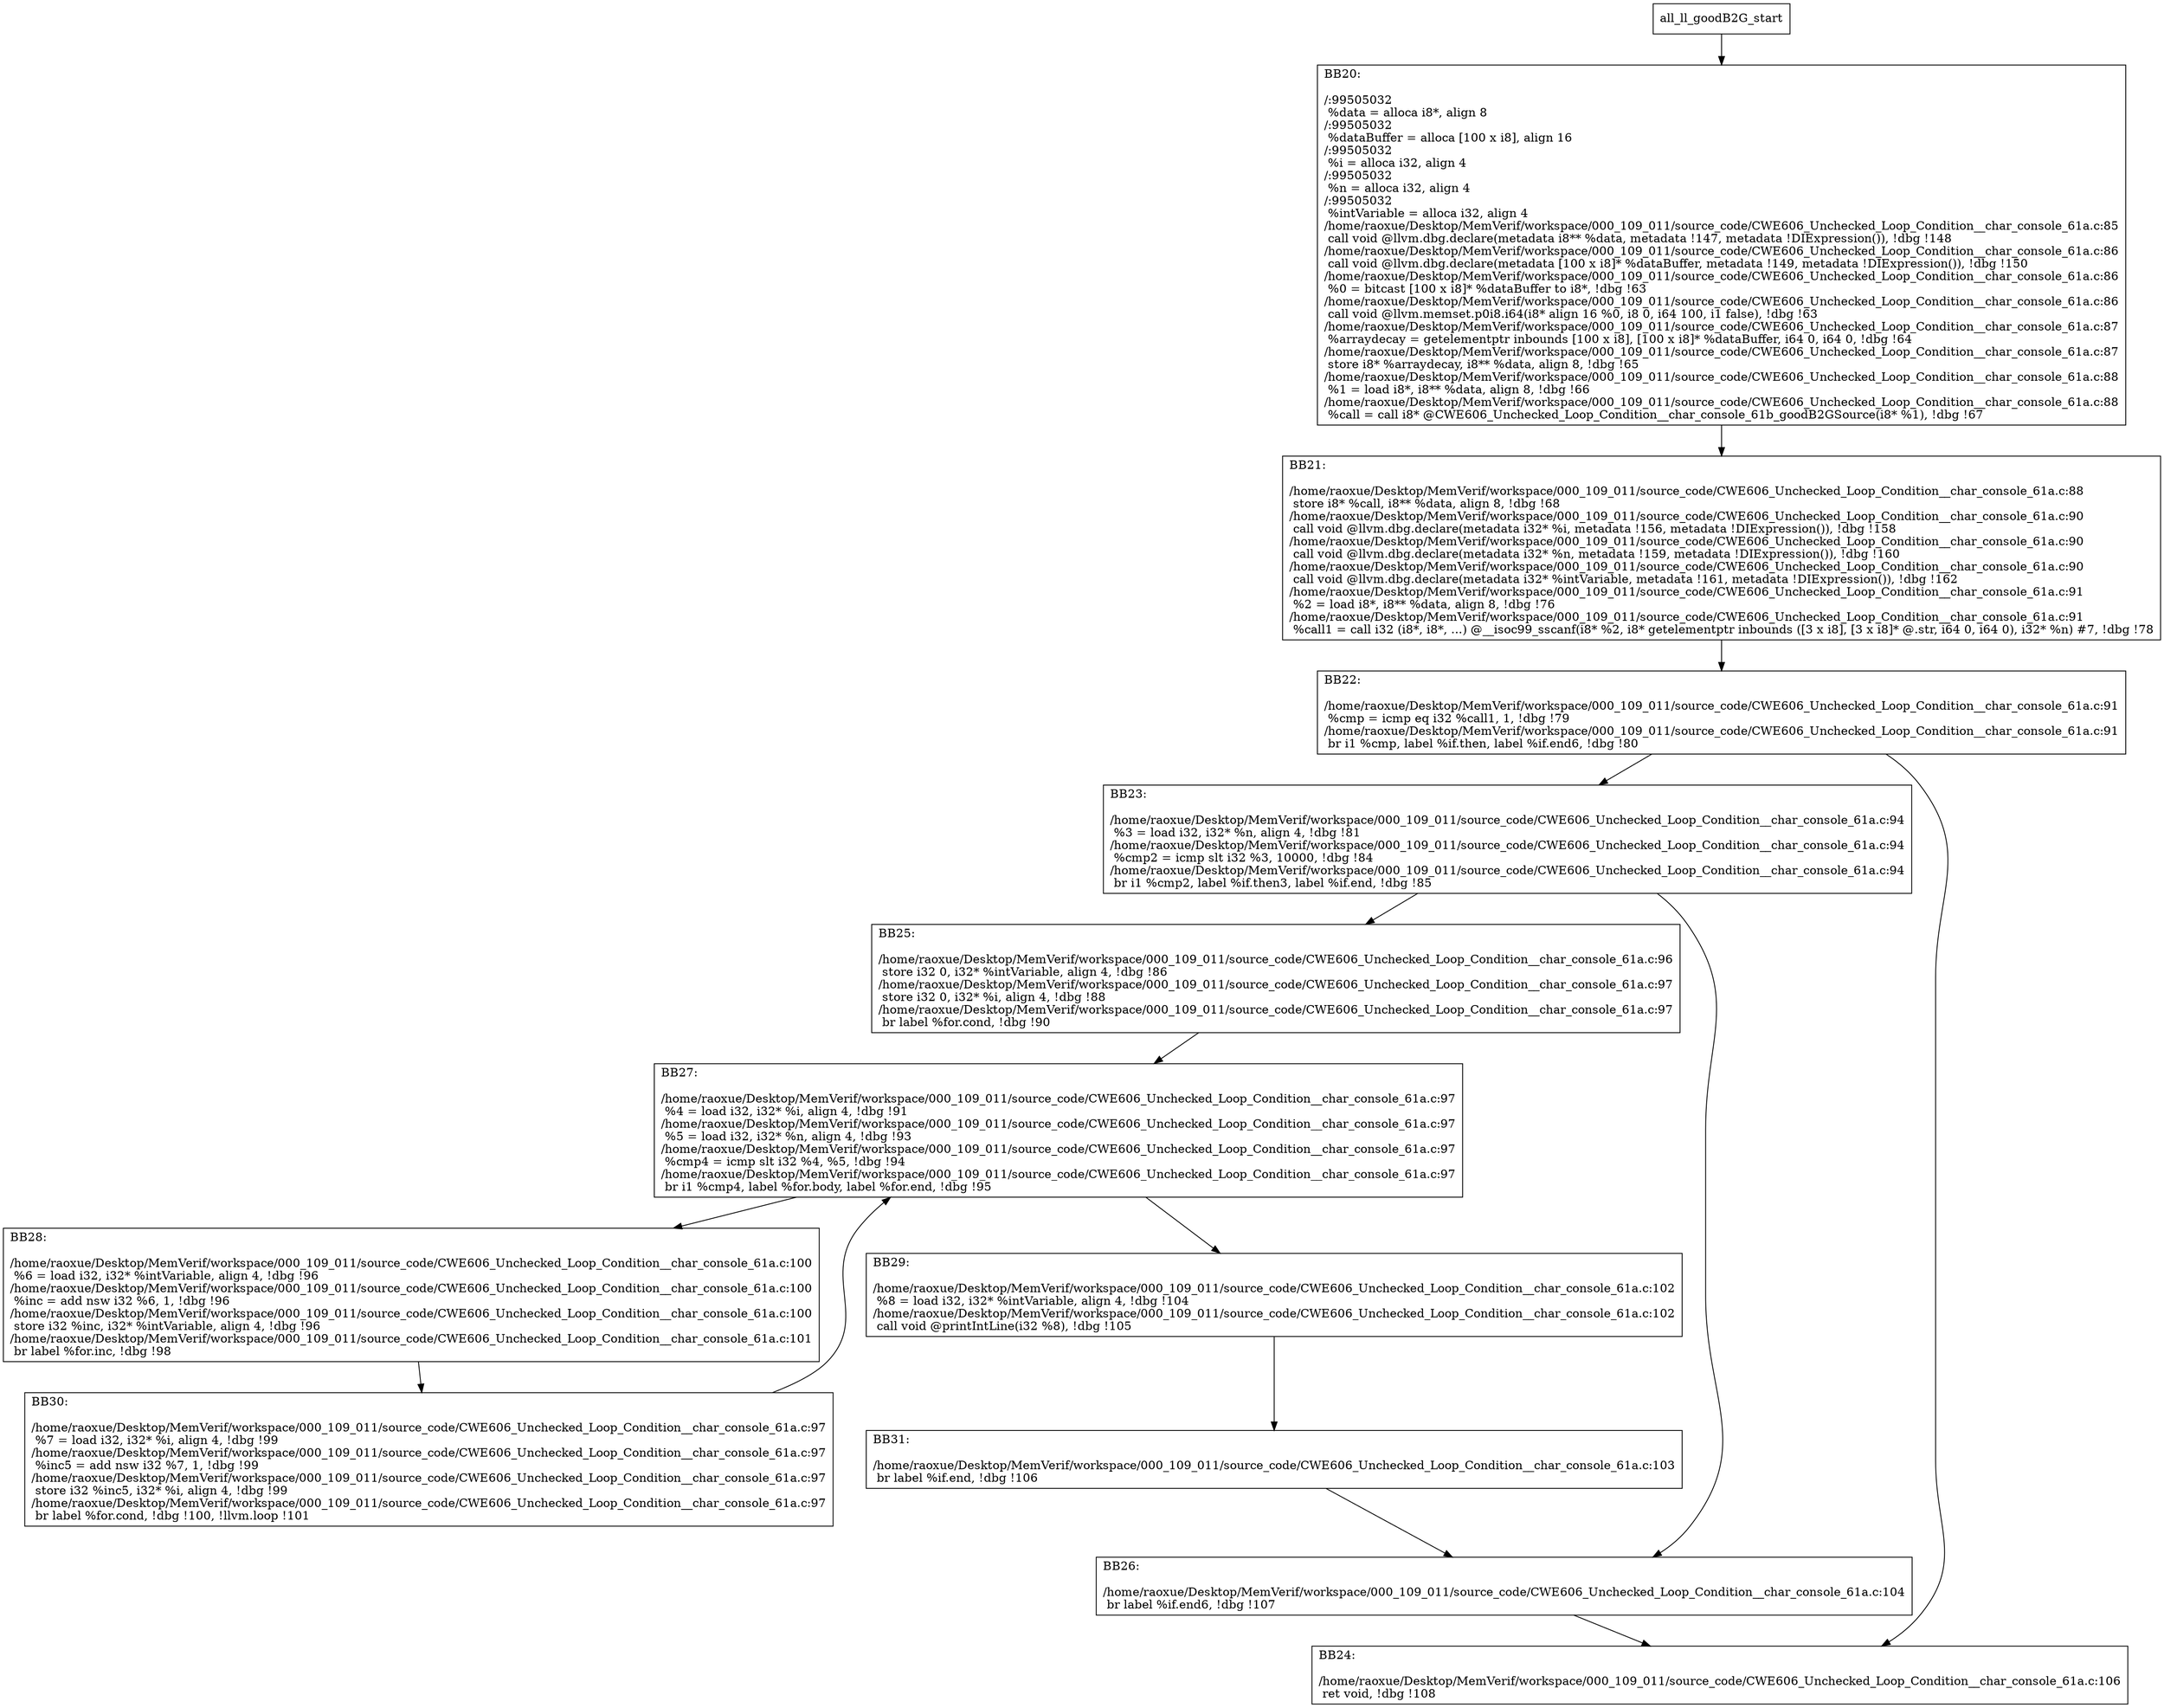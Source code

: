 digraph "CFG for'all_ll_goodB2G' function" {
	BBall_ll_goodB2G_start[shape=record,label="{all_ll_goodB2G_start}"];
	BBall_ll_goodB2G_start-> all_ll_goodB2GBB20;
	all_ll_goodB2GBB20 [shape=record, label="{BB20:\l\l/:99505032\l
  %data = alloca i8*, align 8\l
/:99505032\l
  %dataBuffer = alloca [100 x i8], align 16\l
/:99505032\l
  %i = alloca i32, align 4\l
/:99505032\l
  %n = alloca i32, align 4\l
/:99505032\l
  %intVariable = alloca i32, align 4\l
/home/raoxue/Desktop/MemVerif/workspace/000_109_011/source_code/CWE606_Unchecked_Loop_Condition__char_console_61a.c:85\l
  call void @llvm.dbg.declare(metadata i8** %data, metadata !147, metadata !DIExpression()), !dbg !148\l
/home/raoxue/Desktop/MemVerif/workspace/000_109_011/source_code/CWE606_Unchecked_Loop_Condition__char_console_61a.c:86\l
  call void @llvm.dbg.declare(metadata [100 x i8]* %dataBuffer, metadata !149, metadata !DIExpression()), !dbg !150\l
/home/raoxue/Desktop/MemVerif/workspace/000_109_011/source_code/CWE606_Unchecked_Loop_Condition__char_console_61a.c:86\l
  %0 = bitcast [100 x i8]* %dataBuffer to i8*, !dbg !63\l
/home/raoxue/Desktop/MemVerif/workspace/000_109_011/source_code/CWE606_Unchecked_Loop_Condition__char_console_61a.c:86\l
  call void @llvm.memset.p0i8.i64(i8* align 16 %0, i8 0, i64 100, i1 false), !dbg !63\l
/home/raoxue/Desktop/MemVerif/workspace/000_109_011/source_code/CWE606_Unchecked_Loop_Condition__char_console_61a.c:87\l
  %arraydecay = getelementptr inbounds [100 x i8], [100 x i8]* %dataBuffer, i64 0, i64 0, !dbg !64\l
/home/raoxue/Desktop/MemVerif/workspace/000_109_011/source_code/CWE606_Unchecked_Loop_Condition__char_console_61a.c:87\l
  store i8* %arraydecay, i8** %data, align 8, !dbg !65\l
/home/raoxue/Desktop/MemVerif/workspace/000_109_011/source_code/CWE606_Unchecked_Loop_Condition__char_console_61a.c:88\l
  %1 = load i8*, i8** %data, align 8, !dbg !66\l
/home/raoxue/Desktop/MemVerif/workspace/000_109_011/source_code/CWE606_Unchecked_Loop_Condition__char_console_61a.c:88\l
  %call = call i8* @CWE606_Unchecked_Loop_Condition__char_console_61b_goodB2GSource(i8* %1), !dbg !67\l
}"];
	all_ll_goodB2GBB20-> all_ll_goodB2GBB21;
	all_ll_goodB2GBB21 [shape=record, label="{BB21:\l\l/home/raoxue/Desktop/MemVerif/workspace/000_109_011/source_code/CWE606_Unchecked_Loop_Condition__char_console_61a.c:88\l
  store i8* %call, i8** %data, align 8, !dbg !68\l
/home/raoxue/Desktop/MemVerif/workspace/000_109_011/source_code/CWE606_Unchecked_Loop_Condition__char_console_61a.c:90\l
  call void @llvm.dbg.declare(metadata i32* %i, metadata !156, metadata !DIExpression()), !dbg !158\l
/home/raoxue/Desktop/MemVerif/workspace/000_109_011/source_code/CWE606_Unchecked_Loop_Condition__char_console_61a.c:90\l
  call void @llvm.dbg.declare(metadata i32* %n, metadata !159, metadata !DIExpression()), !dbg !160\l
/home/raoxue/Desktop/MemVerif/workspace/000_109_011/source_code/CWE606_Unchecked_Loop_Condition__char_console_61a.c:90\l
  call void @llvm.dbg.declare(metadata i32* %intVariable, metadata !161, metadata !DIExpression()), !dbg !162\l
/home/raoxue/Desktop/MemVerif/workspace/000_109_011/source_code/CWE606_Unchecked_Loop_Condition__char_console_61a.c:91\l
  %2 = load i8*, i8** %data, align 8, !dbg !76\l
/home/raoxue/Desktop/MemVerif/workspace/000_109_011/source_code/CWE606_Unchecked_Loop_Condition__char_console_61a.c:91\l
  %call1 = call i32 (i8*, i8*, ...) @__isoc99_sscanf(i8* %2, i8* getelementptr inbounds ([3 x i8], [3 x i8]* @.str, i64 0, i64 0), i32* %n) #7, !dbg !78\l
}"];
	all_ll_goodB2GBB21-> all_ll_goodB2GBB22;
	all_ll_goodB2GBB22 [shape=record, label="{BB22:\l\l/home/raoxue/Desktop/MemVerif/workspace/000_109_011/source_code/CWE606_Unchecked_Loop_Condition__char_console_61a.c:91\l
  %cmp = icmp eq i32 %call1, 1, !dbg !79\l
/home/raoxue/Desktop/MemVerif/workspace/000_109_011/source_code/CWE606_Unchecked_Loop_Condition__char_console_61a.c:91\l
  br i1 %cmp, label %if.then, label %if.end6, !dbg !80\l
}"];
	all_ll_goodB2GBB22-> all_ll_goodB2GBB23;
	all_ll_goodB2GBB22-> all_ll_goodB2GBB24;
	all_ll_goodB2GBB23 [shape=record, label="{BB23:\l\l/home/raoxue/Desktop/MemVerif/workspace/000_109_011/source_code/CWE606_Unchecked_Loop_Condition__char_console_61a.c:94\l
  %3 = load i32, i32* %n, align 4, !dbg !81\l
/home/raoxue/Desktop/MemVerif/workspace/000_109_011/source_code/CWE606_Unchecked_Loop_Condition__char_console_61a.c:94\l
  %cmp2 = icmp slt i32 %3, 10000, !dbg !84\l
/home/raoxue/Desktop/MemVerif/workspace/000_109_011/source_code/CWE606_Unchecked_Loop_Condition__char_console_61a.c:94\l
  br i1 %cmp2, label %if.then3, label %if.end, !dbg !85\l
}"];
	all_ll_goodB2GBB23-> all_ll_goodB2GBB25;
	all_ll_goodB2GBB23-> all_ll_goodB2GBB26;
	all_ll_goodB2GBB25 [shape=record, label="{BB25:\l\l/home/raoxue/Desktop/MemVerif/workspace/000_109_011/source_code/CWE606_Unchecked_Loop_Condition__char_console_61a.c:96\l
  store i32 0, i32* %intVariable, align 4, !dbg !86\l
/home/raoxue/Desktop/MemVerif/workspace/000_109_011/source_code/CWE606_Unchecked_Loop_Condition__char_console_61a.c:97\l
  store i32 0, i32* %i, align 4, !dbg !88\l
/home/raoxue/Desktop/MemVerif/workspace/000_109_011/source_code/CWE606_Unchecked_Loop_Condition__char_console_61a.c:97\l
  br label %for.cond, !dbg !90\l
}"];
	all_ll_goodB2GBB25-> all_ll_goodB2GBB27;
	all_ll_goodB2GBB27 [shape=record, label="{BB27:\l\l/home/raoxue/Desktop/MemVerif/workspace/000_109_011/source_code/CWE606_Unchecked_Loop_Condition__char_console_61a.c:97\l
  %4 = load i32, i32* %i, align 4, !dbg !91\l
/home/raoxue/Desktop/MemVerif/workspace/000_109_011/source_code/CWE606_Unchecked_Loop_Condition__char_console_61a.c:97\l
  %5 = load i32, i32* %n, align 4, !dbg !93\l
/home/raoxue/Desktop/MemVerif/workspace/000_109_011/source_code/CWE606_Unchecked_Loop_Condition__char_console_61a.c:97\l
  %cmp4 = icmp slt i32 %4, %5, !dbg !94\l
/home/raoxue/Desktop/MemVerif/workspace/000_109_011/source_code/CWE606_Unchecked_Loop_Condition__char_console_61a.c:97\l
  br i1 %cmp4, label %for.body, label %for.end, !dbg !95\l
}"];
	all_ll_goodB2GBB27-> all_ll_goodB2GBB28;
	all_ll_goodB2GBB27-> all_ll_goodB2GBB29;
	all_ll_goodB2GBB28 [shape=record, label="{BB28:\l\l/home/raoxue/Desktop/MemVerif/workspace/000_109_011/source_code/CWE606_Unchecked_Loop_Condition__char_console_61a.c:100\l
  %6 = load i32, i32* %intVariable, align 4, !dbg !96\l
/home/raoxue/Desktop/MemVerif/workspace/000_109_011/source_code/CWE606_Unchecked_Loop_Condition__char_console_61a.c:100\l
  %inc = add nsw i32 %6, 1, !dbg !96\l
/home/raoxue/Desktop/MemVerif/workspace/000_109_011/source_code/CWE606_Unchecked_Loop_Condition__char_console_61a.c:100\l
  store i32 %inc, i32* %intVariable, align 4, !dbg !96\l
/home/raoxue/Desktop/MemVerif/workspace/000_109_011/source_code/CWE606_Unchecked_Loop_Condition__char_console_61a.c:101\l
  br label %for.inc, !dbg !98\l
}"];
	all_ll_goodB2GBB28-> all_ll_goodB2GBB30;
	all_ll_goodB2GBB30 [shape=record, label="{BB30:\l\l/home/raoxue/Desktop/MemVerif/workspace/000_109_011/source_code/CWE606_Unchecked_Loop_Condition__char_console_61a.c:97\l
  %7 = load i32, i32* %i, align 4, !dbg !99\l
/home/raoxue/Desktop/MemVerif/workspace/000_109_011/source_code/CWE606_Unchecked_Loop_Condition__char_console_61a.c:97\l
  %inc5 = add nsw i32 %7, 1, !dbg !99\l
/home/raoxue/Desktop/MemVerif/workspace/000_109_011/source_code/CWE606_Unchecked_Loop_Condition__char_console_61a.c:97\l
  store i32 %inc5, i32* %i, align 4, !dbg !99\l
/home/raoxue/Desktop/MemVerif/workspace/000_109_011/source_code/CWE606_Unchecked_Loop_Condition__char_console_61a.c:97\l
  br label %for.cond, !dbg !100, !llvm.loop !101\l
}"];
	all_ll_goodB2GBB30-> all_ll_goodB2GBB27;
	all_ll_goodB2GBB29 [shape=record, label="{BB29:\l\l/home/raoxue/Desktop/MemVerif/workspace/000_109_011/source_code/CWE606_Unchecked_Loop_Condition__char_console_61a.c:102\l
  %8 = load i32, i32* %intVariable, align 4, !dbg !104\l
/home/raoxue/Desktop/MemVerif/workspace/000_109_011/source_code/CWE606_Unchecked_Loop_Condition__char_console_61a.c:102\l
  call void @printIntLine(i32 %8), !dbg !105\l
}"];
	all_ll_goodB2GBB29-> all_ll_goodB2GBB31;
	all_ll_goodB2GBB31 [shape=record, label="{BB31:\l\l/home/raoxue/Desktop/MemVerif/workspace/000_109_011/source_code/CWE606_Unchecked_Loop_Condition__char_console_61a.c:103\l
  br label %if.end, !dbg !106\l
}"];
	all_ll_goodB2GBB31-> all_ll_goodB2GBB26;
	all_ll_goodB2GBB26 [shape=record, label="{BB26:\l\l/home/raoxue/Desktop/MemVerif/workspace/000_109_011/source_code/CWE606_Unchecked_Loop_Condition__char_console_61a.c:104\l
  br label %if.end6, !dbg !107\l
}"];
	all_ll_goodB2GBB26-> all_ll_goodB2GBB24;
	all_ll_goodB2GBB24 [shape=record, label="{BB24:\l\l/home/raoxue/Desktop/MemVerif/workspace/000_109_011/source_code/CWE606_Unchecked_Loop_Condition__char_console_61a.c:106\l
  ret void, !dbg !108\l
}"];
}
